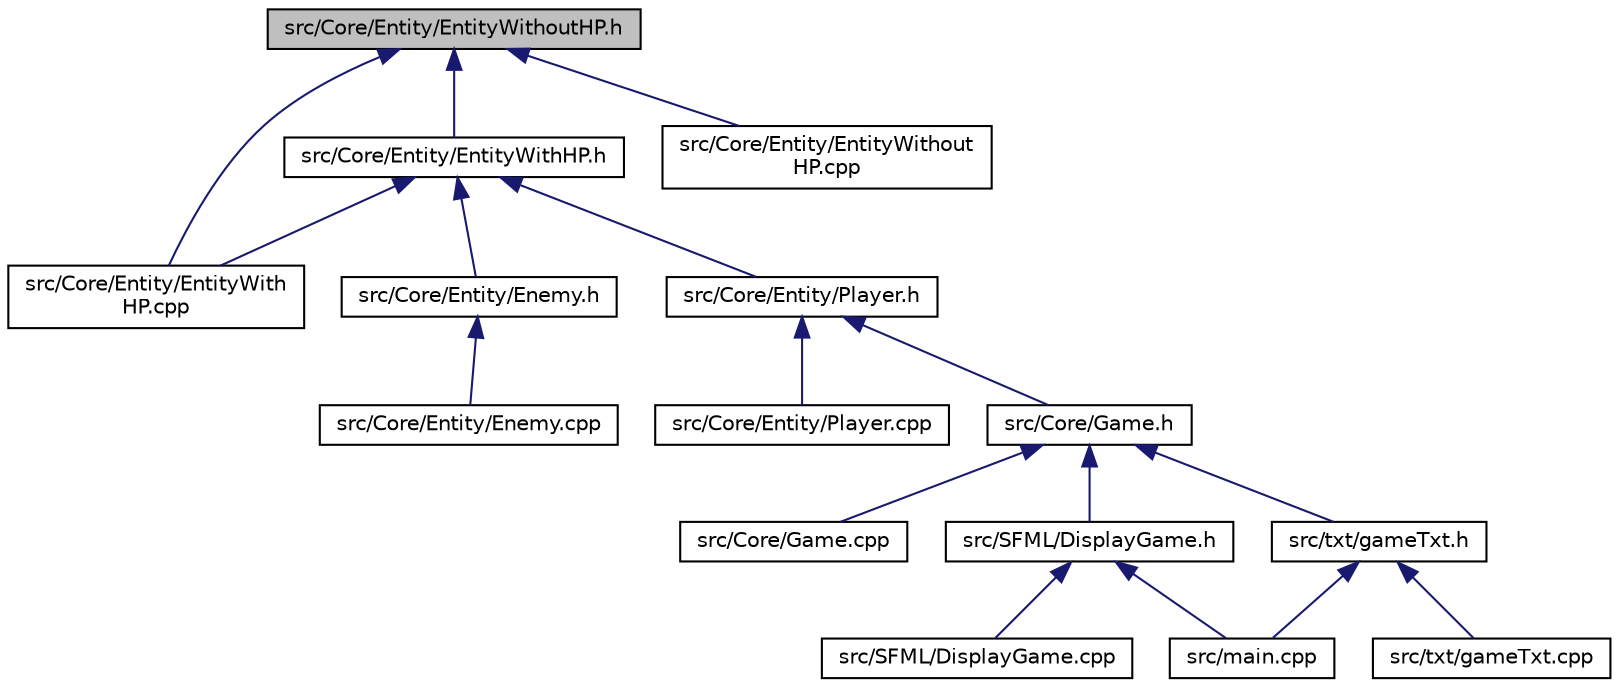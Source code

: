 digraph "src/Core/Entity/EntityWithoutHP.h"
{
 // LATEX_PDF_SIZE
  bgcolor="transparent";
  edge [fontname="Helvetica",fontsize="10",labelfontname="Helvetica",labelfontsize="10"];
  node [fontname="Helvetica",fontsize="10",shape=record];
  Node1 [label="src/Core/Entity/EntityWithoutHP.h",height=0.2,width=0.4,color="black", fillcolor="grey75", style="filled", fontcolor="black",tooltip=" "];
  Node1 -> Node2 [dir="back",color="midnightblue",fontsize="10",style="solid",fontname="Helvetica"];
  Node2 [label="src/Core/Entity/EntityWith\lHP.cpp",height=0.2,width=0.4,color="black",URL="$EntityWithHP_8cpp.html",tooltip=" "];
  Node1 -> Node3 [dir="back",color="midnightblue",fontsize="10",style="solid",fontname="Helvetica"];
  Node3 [label="src/Core/Entity/EntityWithHP.h",height=0.2,width=0.4,color="black",URL="$EntityWithHP_8h.html",tooltip=" "];
  Node3 -> Node4 [dir="back",color="midnightblue",fontsize="10",style="solid",fontname="Helvetica"];
  Node4 [label="src/Core/Entity/Enemy.h",height=0.2,width=0.4,color="black",URL="$Enemy_8h.html",tooltip=" "];
  Node4 -> Node5 [dir="back",color="midnightblue",fontsize="10",style="solid",fontname="Helvetica"];
  Node5 [label="src/Core/Entity/Enemy.cpp",height=0.2,width=0.4,color="black",URL="$Enemy_8cpp.html",tooltip=" "];
  Node3 -> Node2 [dir="back",color="midnightblue",fontsize="10",style="solid",fontname="Helvetica"];
  Node3 -> Node6 [dir="back",color="midnightblue",fontsize="10",style="solid",fontname="Helvetica"];
  Node6 [label="src/Core/Entity/Player.h",height=0.2,width=0.4,color="black",URL="$Player_8h.html",tooltip=" "];
  Node6 -> Node7 [dir="back",color="midnightblue",fontsize="10",style="solid",fontname="Helvetica"];
  Node7 [label="src/Core/Entity/Player.cpp",height=0.2,width=0.4,color="black",URL="$Player_8cpp.html",tooltip=" "];
  Node6 -> Node8 [dir="back",color="midnightblue",fontsize="10",style="solid",fontname="Helvetica"];
  Node8 [label="src/Core/Game.h",height=0.2,width=0.4,color="black",URL="$Game_8h.html",tooltip=" "];
  Node8 -> Node9 [dir="back",color="midnightblue",fontsize="10",style="solid",fontname="Helvetica"];
  Node9 [label="src/Core/Game.cpp",height=0.2,width=0.4,color="black",URL="$Game_8cpp.html",tooltip=" "];
  Node8 -> Node10 [dir="back",color="midnightblue",fontsize="10",style="solid",fontname="Helvetica"];
  Node10 [label="src/SFML/DisplayGame.h",height=0.2,width=0.4,color="black",URL="$DisplayGame_8h.html",tooltip=" "];
  Node10 -> Node11 [dir="back",color="midnightblue",fontsize="10",style="solid",fontname="Helvetica"];
  Node11 [label="src/main.cpp",height=0.2,width=0.4,color="black",URL="$main_8cpp.html",tooltip=" "];
  Node10 -> Node12 [dir="back",color="midnightblue",fontsize="10",style="solid",fontname="Helvetica"];
  Node12 [label="src/SFML/DisplayGame.cpp",height=0.2,width=0.4,color="black",URL="$DisplayGame_8cpp.html",tooltip=" "];
  Node8 -> Node13 [dir="back",color="midnightblue",fontsize="10",style="solid",fontname="Helvetica"];
  Node13 [label="src/txt/gameTxt.h",height=0.2,width=0.4,color="black",URL="$gameTxt_8h.html",tooltip=" "];
  Node13 -> Node11 [dir="back",color="midnightblue",fontsize="10",style="solid",fontname="Helvetica"];
  Node13 -> Node14 [dir="back",color="midnightblue",fontsize="10",style="solid",fontname="Helvetica"];
  Node14 [label="src/txt/gameTxt.cpp",height=0.2,width=0.4,color="black",URL="$gameTxt_8cpp.html",tooltip=" "];
  Node1 -> Node15 [dir="back",color="midnightblue",fontsize="10",style="solid",fontname="Helvetica"];
  Node15 [label="src/Core/Entity/EntityWithout\lHP.cpp",height=0.2,width=0.4,color="black",URL="$EntityWithoutHP_8cpp.html",tooltip=" "];
}
